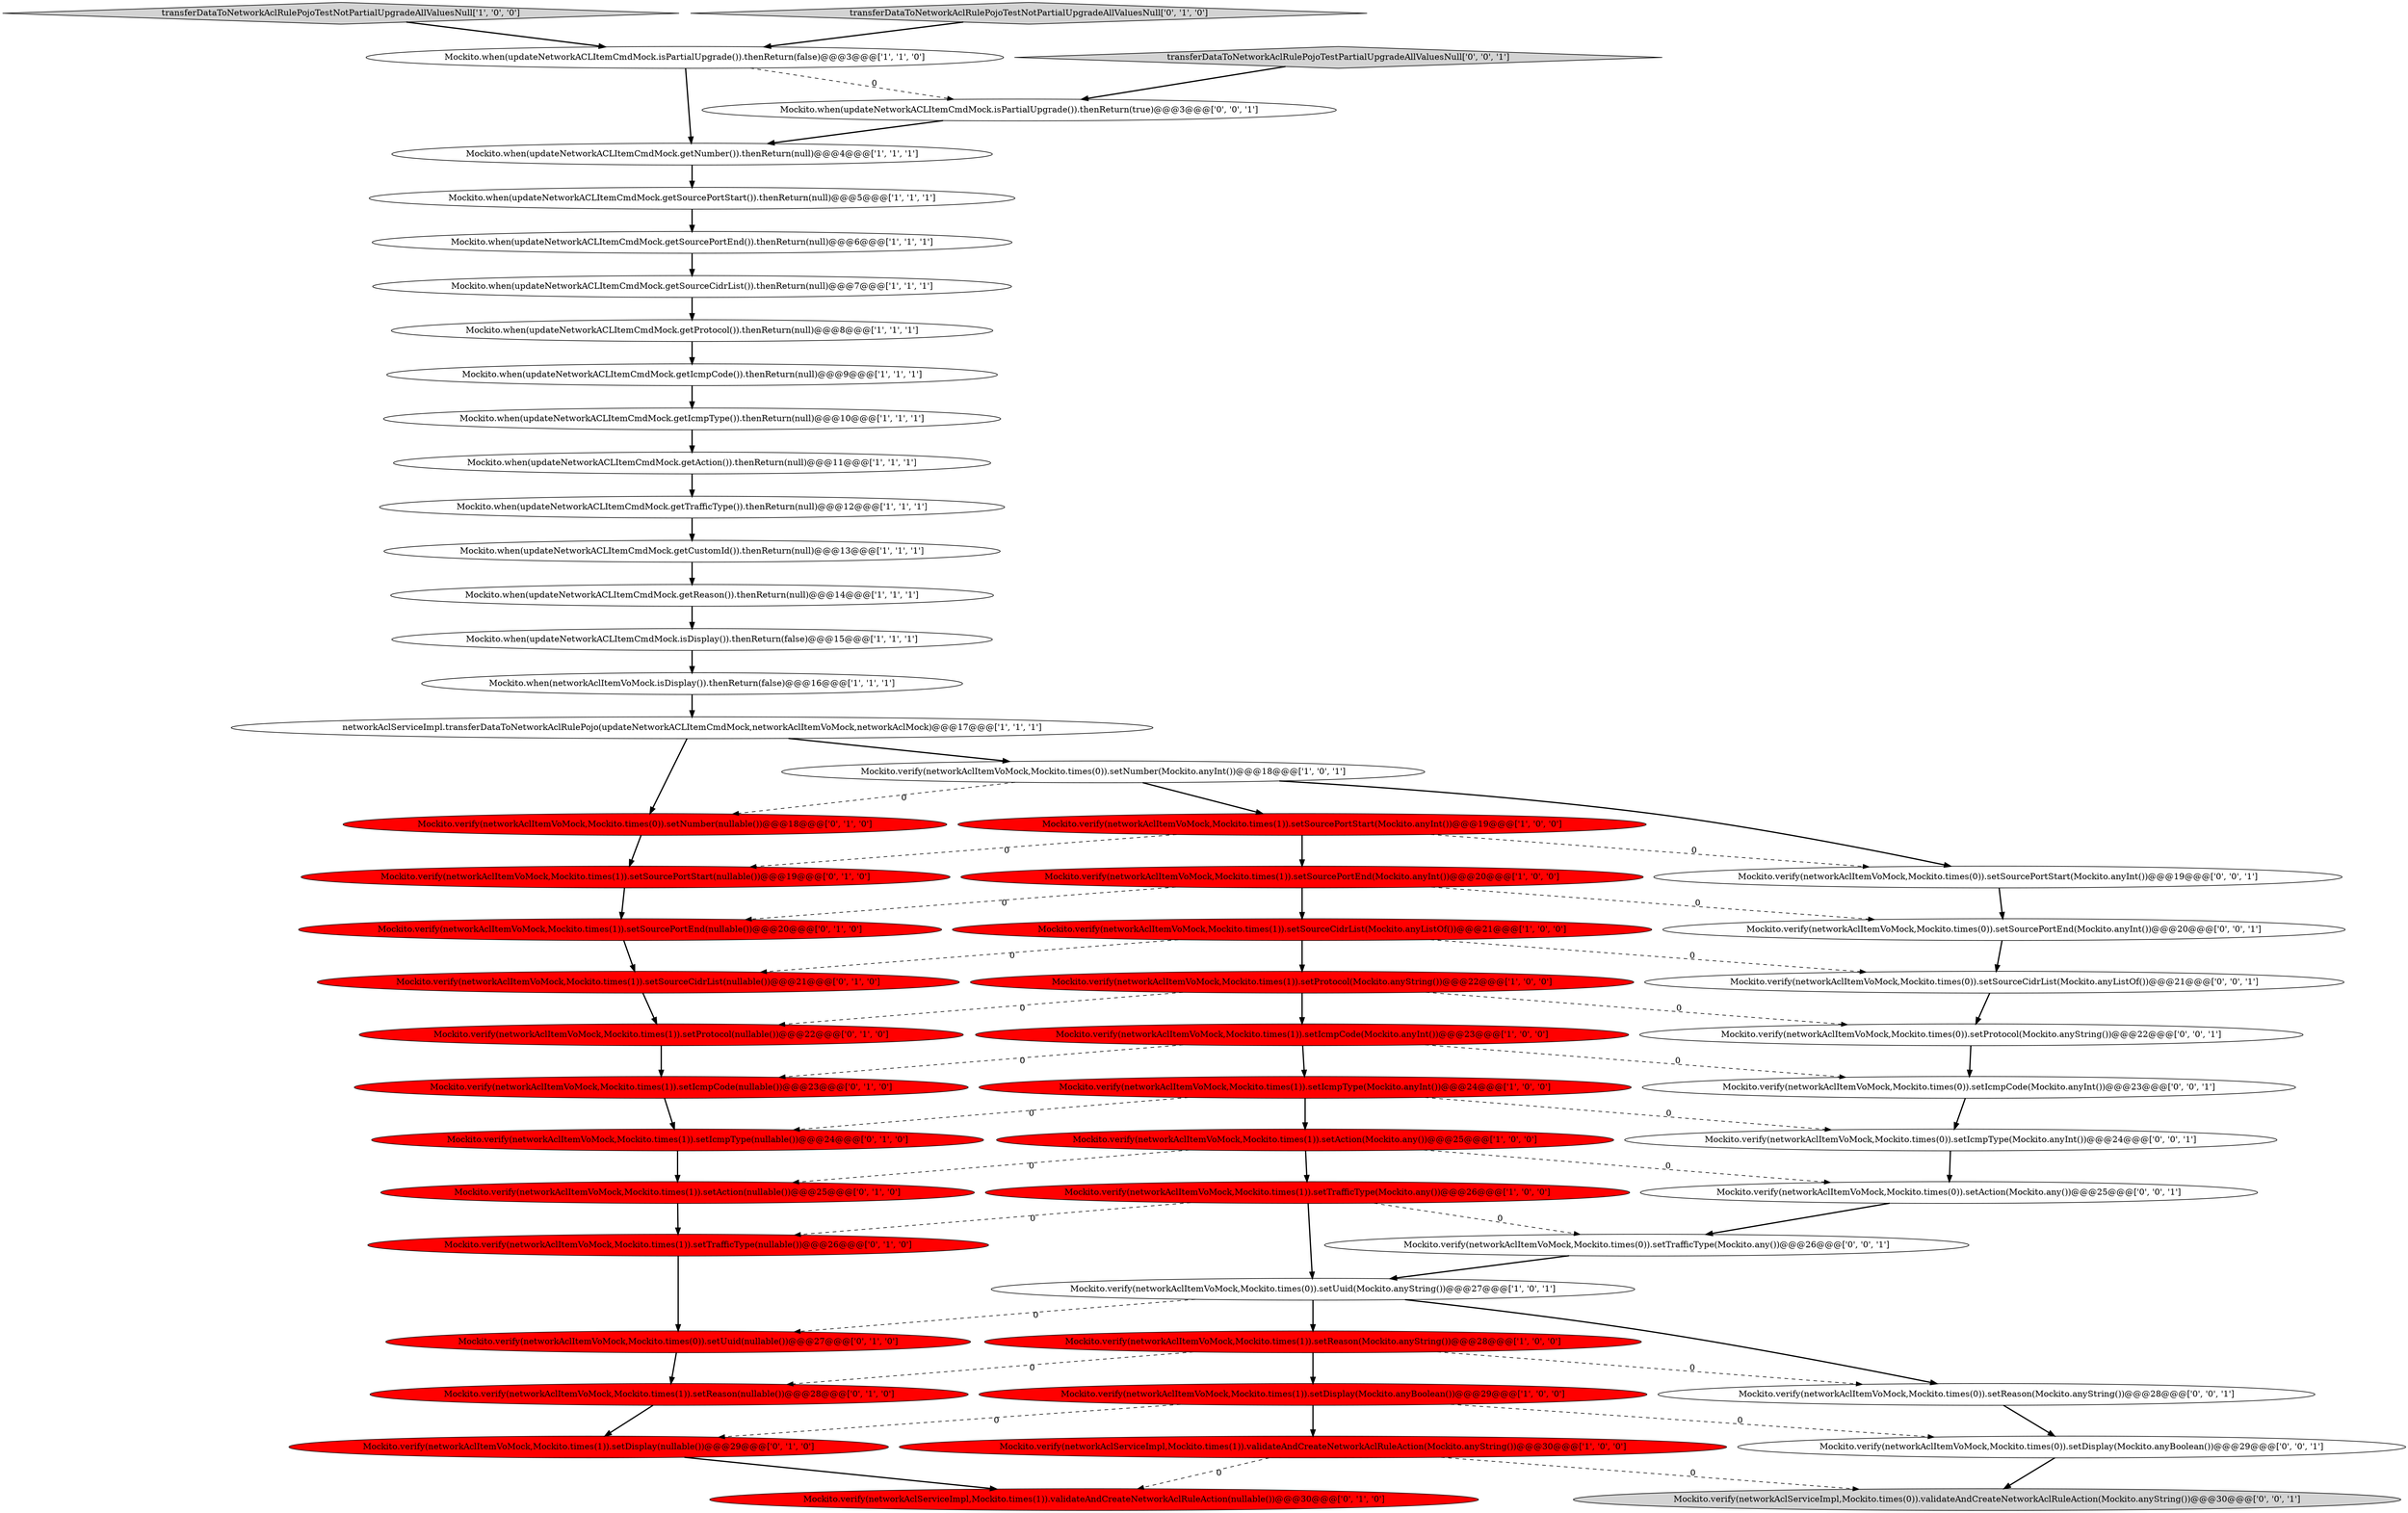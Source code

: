 digraph {
34 [style = filled, label = "Mockito.verify(networkAclItemVoMock,Mockito.times(1)).setReason(nullable())@@@28@@@['0', '1', '0']", fillcolor = red, shape = ellipse image = "AAA1AAABBB2BBB"];
4 [style = filled, label = "Mockito.verify(networkAclItemVoMock,Mockito.times(1)).setSourcePortEnd(Mockito.anyInt())@@@20@@@['1', '0', '0']", fillcolor = red, shape = ellipse image = "AAA1AAABBB1BBB"];
10 [style = filled, label = "Mockito.verify(networkAclItemVoMock,Mockito.times(1)).setSourcePortStart(Mockito.anyInt())@@@19@@@['1', '0', '0']", fillcolor = red, shape = ellipse image = "AAA1AAABBB1BBB"];
42 [style = filled, label = "Mockito.verify(networkAclItemVoMock,Mockito.times(0)).setNumber(nullable())@@@18@@@['0', '1', '0']", fillcolor = red, shape = ellipse image = "AAA1AAABBB2BBB"];
30 [style = filled, label = "Mockito.verify(networkAclItemVoMock,Mockito.times(1)).setIcmpCode(nullable())@@@23@@@['0', '1', '0']", fillcolor = red, shape = ellipse image = "AAA1AAABBB2BBB"];
54 [style = filled, label = "Mockito.verify(networkAclItemVoMock,Mockito.times(0)).setIcmpType(Mockito.anyInt())@@@24@@@['0', '0', '1']", fillcolor = white, shape = ellipse image = "AAA0AAABBB3BBB"];
5 [style = filled, label = "Mockito.when(updateNetworkACLItemCmdMock.getSourcePortEnd()).thenReturn(null)@@@6@@@['1', '1', '1']", fillcolor = white, shape = ellipse image = "AAA0AAABBB1BBB"];
22 [style = filled, label = "Mockito.when(updateNetworkACLItemCmdMock.isPartialUpgrade()).thenReturn(false)@@@3@@@['1', '1', '0']", fillcolor = white, shape = ellipse image = "AAA0AAABBB1BBB"];
45 [style = filled, label = "Mockito.verify(networkAclItemVoMock,Mockito.times(0)).setDisplay(Mockito.anyBoolean())@@@29@@@['0', '0', '1']", fillcolor = white, shape = ellipse image = "AAA0AAABBB3BBB"];
43 [style = filled, label = "Mockito.verify(networkAclItemVoMock,Mockito.times(0)).setAction(Mockito.any())@@@25@@@['0', '0', '1']", fillcolor = white, shape = ellipse image = "AAA0AAABBB3BBB"];
3 [style = filled, label = "Mockito.verify(networkAclItemVoMock,Mockito.times(1)).setReason(Mockito.anyString())@@@28@@@['1', '0', '0']", fillcolor = red, shape = ellipse image = "AAA1AAABBB1BBB"];
8 [style = filled, label = "networkAclServiceImpl.transferDataToNetworkAclRulePojo(updateNetworkACLItemCmdMock,networkAclItemVoMock,networkAclMock)@@@17@@@['1', '1', '1']", fillcolor = white, shape = ellipse image = "AAA0AAABBB1BBB"];
46 [style = filled, label = "transferDataToNetworkAclRulePojoTestPartialUpgradeAllValuesNull['0', '0', '1']", fillcolor = lightgray, shape = diamond image = "AAA0AAABBB3BBB"];
55 [style = filled, label = "Mockito.verify(networkAclItemVoMock,Mockito.times(0)).setSourcePortEnd(Mockito.anyInt())@@@20@@@['0', '0', '1']", fillcolor = white, shape = ellipse image = "AAA0AAABBB3BBB"];
23 [style = filled, label = "Mockito.when(updateNetworkACLItemCmdMock.getCustomId()).thenReturn(null)@@@13@@@['1', '1', '1']", fillcolor = white, shape = ellipse image = "AAA0AAABBB1BBB"];
17 [style = filled, label = "Mockito.verify(networkAclServiceImpl,Mockito.times(1)).validateAndCreateNetworkAclRuleAction(Mockito.anyString())@@@30@@@['1', '0', '0']", fillcolor = red, shape = ellipse image = "AAA1AAABBB1BBB"];
39 [style = filled, label = "Mockito.verify(networkAclItemVoMock,Mockito.times(1)).setSourcePortEnd(nullable())@@@20@@@['0', '1', '0']", fillcolor = red, shape = ellipse image = "AAA1AAABBB2BBB"];
50 [style = filled, label = "Mockito.verify(networkAclItemVoMock,Mockito.times(0)).setTrafficType(Mockito.any())@@@26@@@['0', '0', '1']", fillcolor = white, shape = ellipse image = "AAA0AAABBB3BBB"];
9 [style = filled, label = "Mockito.when(updateNetworkACLItemCmdMock.getNumber()).thenReturn(null)@@@4@@@['1', '1', '1']", fillcolor = white, shape = ellipse image = "AAA0AAABBB1BBB"];
27 [style = filled, label = "Mockito.when(updateNetworkACLItemCmdMock.isDisplay()).thenReturn(false)@@@15@@@['1', '1', '1']", fillcolor = white, shape = ellipse image = "AAA0AAABBB1BBB"];
33 [style = filled, label = "Mockito.verify(networkAclItemVoMock,Mockito.times(1)).setAction(nullable())@@@25@@@['0', '1', '0']", fillcolor = red, shape = ellipse image = "AAA1AAABBB2BBB"];
31 [style = filled, label = "Mockito.verify(networkAclItemVoMock,Mockito.times(1)).setIcmpType(nullable())@@@24@@@['0', '1', '0']", fillcolor = red, shape = ellipse image = "AAA1AAABBB2BBB"];
47 [style = filled, label = "Mockito.verify(networkAclItemVoMock,Mockito.times(0)).setReason(Mockito.anyString())@@@28@@@['0', '0', '1']", fillcolor = white, shape = ellipse image = "AAA0AAABBB3BBB"];
15 [style = filled, label = "transferDataToNetworkAclRulePojoTestNotPartialUpgradeAllValuesNull['1', '0', '0']", fillcolor = lightgray, shape = diamond image = "AAA0AAABBB1BBB"];
32 [style = filled, label = "Mockito.verify(networkAclItemVoMock,Mockito.times(1)).setTrafficType(nullable())@@@26@@@['0', '1', '0']", fillcolor = red, shape = ellipse image = "AAA1AAABBB2BBB"];
1 [style = filled, label = "Mockito.verify(networkAclItemVoMock,Mockito.times(1)).setAction(Mockito.any())@@@25@@@['1', '0', '0']", fillcolor = red, shape = ellipse image = "AAA1AAABBB1BBB"];
35 [style = filled, label = "Mockito.verify(networkAclItemVoMock,Mockito.times(0)).setUuid(nullable())@@@27@@@['0', '1', '0']", fillcolor = red, shape = ellipse image = "AAA1AAABBB2BBB"];
36 [style = filled, label = "transferDataToNetworkAclRulePojoTestNotPartialUpgradeAllValuesNull['0', '1', '0']", fillcolor = lightgray, shape = diamond image = "AAA0AAABBB2BBB"];
29 [style = filled, label = "Mockito.verify(networkAclItemVoMock,Mockito.times(1)).setSourceCidrList(nullable())@@@21@@@['0', '1', '0']", fillcolor = red, shape = ellipse image = "AAA1AAABBB2BBB"];
7 [style = filled, label = "Mockito.when(updateNetworkACLItemCmdMock.getProtocol()).thenReturn(null)@@@8@@@['1', '1', '1']", fillcolor = white, shape = ellipse image = "AAA0AAABBB1BBB"];
6 [style = filled, label = "Mockito.when(updateNetworkACLItemCmdMock.getAction()).thenReturn(null)@@@11@@@['1', '1', '1']", fillcolor = white, shape = ellipse image = "AAA0AAABBB1BBB"];
28 [style = filled, label = "Mockito.when(updateNetworkACLItemCmdMock.getSourceCidrList()).thenReturn(null)@@@7@@@['1', '1', '1']", fillcolor = white, shape = ellipse image = "AAA0AAABBB1BBB"];
13 [style = filled, label = "Mockito.verify(networkAclItemVoMock,Mockito.times(1)).setIcmpCode(Mockito.anyInt())@@@23@@@['1', '0', '0']", fillcolor = red, shape = ellipse image = "AAA1AAABBB1BBB"];
0 [style = filled, label = "Mockito.when(networkAclItemVoMock.isDisplay()).thenReturn(false)@@@16@@@['1', '1', '1']", fillcolor = white, shape = ellipse image = "AAA0AAABBB1BBB"];
38 [style = filled, label = "Mockito.verify(networkAclItemVoMock,Mockito.times(1)).setDisplay(nullable())@@@29@@@['0', '1', '0']", fillcolor = red, shape = ellipse image = "AAA1AAABBB2BBB"];
12 [style = filled, label = "Mockito.when(updateNetworkACLItemCmdMock.getIcmpCode()).thenReturn(null)@@@9@@@['1', '1', '1']", fillcolor = white, shape = ellipse image = "AAA0AAABBB1BBB"];
26 [style = filled, label = "Mockito.verify(networkAclItemVoMock,Mockito.times(0)).setNumber(Mockito.anyInt())@@@18@@@['1', '0', '1']", fillcolor = white, shape = ellipse image = "AAA0AAABBB1BBB"];
21 [style = filled, label = "Mockito.verify(networkAclItemVoMock,Mockito.times(1)).setIcmpType(Mockito.anyInt())@@@24@@@['1', '0', '0']", fillcolor = red, shape = ellipse image = "AAA1AAABBB1BBB"];
48 [style = filled, label = "Mockito.verify(networkAclItemVoMock,Mockito.times(0)).setIcmpCode(Mockito.anyInt())@@@23@@@['0', '0', '1']", fillcolor = white, shape = ellipse image = "AAA0AAABBB3BBB"];
53 [style = filled, label = "Mockito.verify(networkAclItemVoMock,Mockito.times(0)).setProtocol(Mockito.anyString())@@@22@@@['0', '0', '1']", fillcolor = white, shape = ellipse image = "AAA0AAABBB3BBB"];
14 [style = filled, label = "Mockito.when(updateNetworkACLItemCmdMock.getTrafficType()).thenReturn(null)@@@12@@@['1', '1', '1']", fillcolor = white, shape = ellipse image = "AAA0AAABBB1BBB"];
51 [style = filled, label = "Mockito.verify(networkAclItemVoMock,Mockito.times(0)).setSourcePortStart(Mockito.anyInt())@@@19@@@['0', '0', '1']", fillcolor = white, shape = ellipse image = "AAA0AAABBB3BBB"];
52 [style = filled, label = "Mockito.when(updateNetworkACLItemCmdMock.isPartialUpgrade()).thenReturn(true)@@@3@@@['0', '0', '1']", fillcolor = white, shape = ellipse image = "AAA0AAABBB3BBB"];
18 [style = filled, label = "Mockito.verify(networkAclItemVoMock,Mockito.times(1)).setTrafficType(Mockito.any())@@@26@@@['1', '0', '0']", fillcolor = red, shape = ellipse image = "AAA1AAABBB1BBB"];
11 [style = filled, label = "Mockito.verify(networkAclItemVoMock,Mockito.times(0)).setUuid(Mockito.anyString())@@@27@@@['1', '0', '1']", fillcolor = white, shape = ellipse image = "AAA0AAABBB1BBB"];
40 [style = filled, label = "Mockito.verify(networkAclItemVoMock,Mockito.times(1)).setSourcePortStart(nullable())@@@19@@@['0', '1', '0']", fillcolor = red, shape = ellipse image = "AAA1AAABBB2BBB"];
24 [style = filled, label = "Mockito.verify(networkAclItemVoMock,Mockito.times(1)).setDisplay(Mockito.anyBoolean())@@@29@@@['1', '0', '0']", fillcolor = red, shape = ellipse image = "AAA1AAABBB1BBB"];
19 [style = filled, label = "Mockito.when(updateNetworkACLItemCmdMock.getIcmpType()).thenReturn(null)@@@10@@@['1', '1', '1']", fillcolor = white, shape = ellipse image = "AAA0AAABBB1BBB"];
44 [style = filled, label = "Mockito.verify(networkAclServiceImpl,Mockito.times(0)).validateAndCreateNetworkAclRuleAction(Mockito.anyString())@@@30@@@['0', '0', '1']", fillcolor = lightgray, shape = ellipse image = "AAA0AAABBB3BBB"];
20 [style = filled, label = "Mockito.verify(networkAclItemVoMock,Mockito.times(1)).setSourceCidrList(Mockito.anyListOf())@@@21@@@['1', '0', '0']", fillcolor = red, shape = ellipse image = "AAA1AAABBB1BBB"];
37 [style = filled, label = "Mockito.verify(networkAclServiceImpl,Mockito.times(1)).validateAndCreateNetworkAclRuleAction(nullable())@@@30@@@['0', '1', '0']", fillcolor = red, shape = ellipse image = "AAA1AAABBB2BBB"];
16 [style = filled, label = "Mockito.verify(networkAclItemVoMock,Mockito.times(1)).setProtocol(Mockito.anyString())@@@22@@@['1', '0', '0']", fillcolor = red, shape = ellipse image = "AAA1AAABBB1BBB"];
41 [style = filled, label = "Mockito.verify(networkAclItemVoMock,Mockito.times(1)).setProtocol(nullable())@@@22@@@['0', '1', '0']", fillcolor = red, shape = ellipse image = "AAA1AAABBB2BBB"];
49 [style = filled, label = "Mockito.verify(networkAclItemVoMock,Mockito.times(0)).setSourceCidrList(Mockito.anyListOf())@@@21@@@['0', '0', '1']", fillcolor = white, shape = ellipse image = "AAA0AAABBB3BBB"];
2 [style = filled, label = "Mockito.when(updateNetworkACLItemCmdMock.getSourcePortStart()).thenReturn(null)@@@5@@@['1', '1', '1']", fillcolor = white, shape = ellipse image = "AAA0AAABBB1BBB"];
25 [style = filled, label = "Mockito.when(updateNetworkACLItemCmdMock.getReason()).thenReturn(null)@@@14@@@['1', '1', '1']", fillcolor = white, shape = ellipse image = "AAA0AAABBB1BBB"];
1->33 [style = dashed, label="0"];
32->35 [style = bold, label=""];
21->54 [style = dashed, label="0"];
23->25 [style = bold, label=""];
16->13 [style = bold, label=""];
43->50 [style = bold, label=""];
3->47 [style = dashed, label="0"];
1->43 [style = dashed, label="0"];
27->0 [style = bold, label=""];
3->24 [style = bold, label=""];
26->10 [style = bold, label=""];
9->2 [style = bold, label=""];
7->12 [style = bold, label=""];
52->9 [style = bold, label=""];
54->43 [style = bold, label=""];
55->49 [style = bold, label=""];
29->41 [style = bold, label=""];
20->49 [style = dashed, label="0"];
22->9 [style = bold, label=""];
18->11 [style = bold, label=""];
28->7 [style = bold, label=""];
1->18 [style = bold, label=""];
4->55 [style = dashed, label="0"];
4->39 [style = dashed, label="0"];
13->48 [style = dashed, label="0"];
5->28 [style = bold, label=""];
19->6 [style = bold, label=""];
46->52 [style = bold, label=""];
22->52 [style = dashed, label="0"];
45->44 [style = bold, label=""];
16->53 [style = dashed, label="0"];
42->40 [style = bold, label=""];
20->29 [style = dashed, label="0"];
26->51 [style = bold, label=""];
15->22 [style = bold, label=""];
49->53 [style = bold, label=""];
6->14 [style = bold, label=""];
48->54 [style = bold, label=""];
25->27 [style = bold, label=""];
21->31 [style = dashed, label="0"];
18->50 [style = dashed, label="0"];
17->44 [style = dashed, label="0"];
41->30 [style = bold, label=""];
16->41 [style = dashed, label="0"];
3->34 [style = dashed, label="0"];
8->42 [style = bold, label=""];
40->39 [style = bold, label=""];
20->16 [style = bold, label=""];
10->40 [style = dashed, label="0"];
14->23 [style = bold, label=""];
10->51 [style = dashed, label="0"];
50->11 [style = bold, label=""];
11->3 [style = bold, label=""];
38->37 [style = bold, label=""];
30->31 [style = bold, label=""];
51->55 [style = bold, label=""];
24->45 [style = dashed, label="0"];
31->33 [style = bold, label=""];
21->1 [style = bold, label=""];
24->17 [style = bold, label=""];
4->20 [style = bold, label=""];
0->8 [style = bold, label=""];
10->4 [style = bold, label=""];
11->47 [style = bold, label=""];
33->32 [style = bold, label=""];
47->45 [style = bold, label=""];
26->42 [style = dashed, label="0"];
17->37 [style = dashed, label="0"];
34->38 [style = bold, label=""];
12->19 [style = bold, label=""];
35->34 [style = bold, label=""];
13->21 [style = bold, label=""];
39->29 [style = bold, label=""];
13->30 [style = dashed, label="0"];
24->38 [style = dashed, label="0"];
11->35 [style = dashed, label="0"];
53->48 [style = bold, label=""];
2->5 [style = bold, label=""];
18->32 [style = dashed, label="0"];
8->26 [style = bold, label=""];
36->22 [style = bold, label=""];
}
